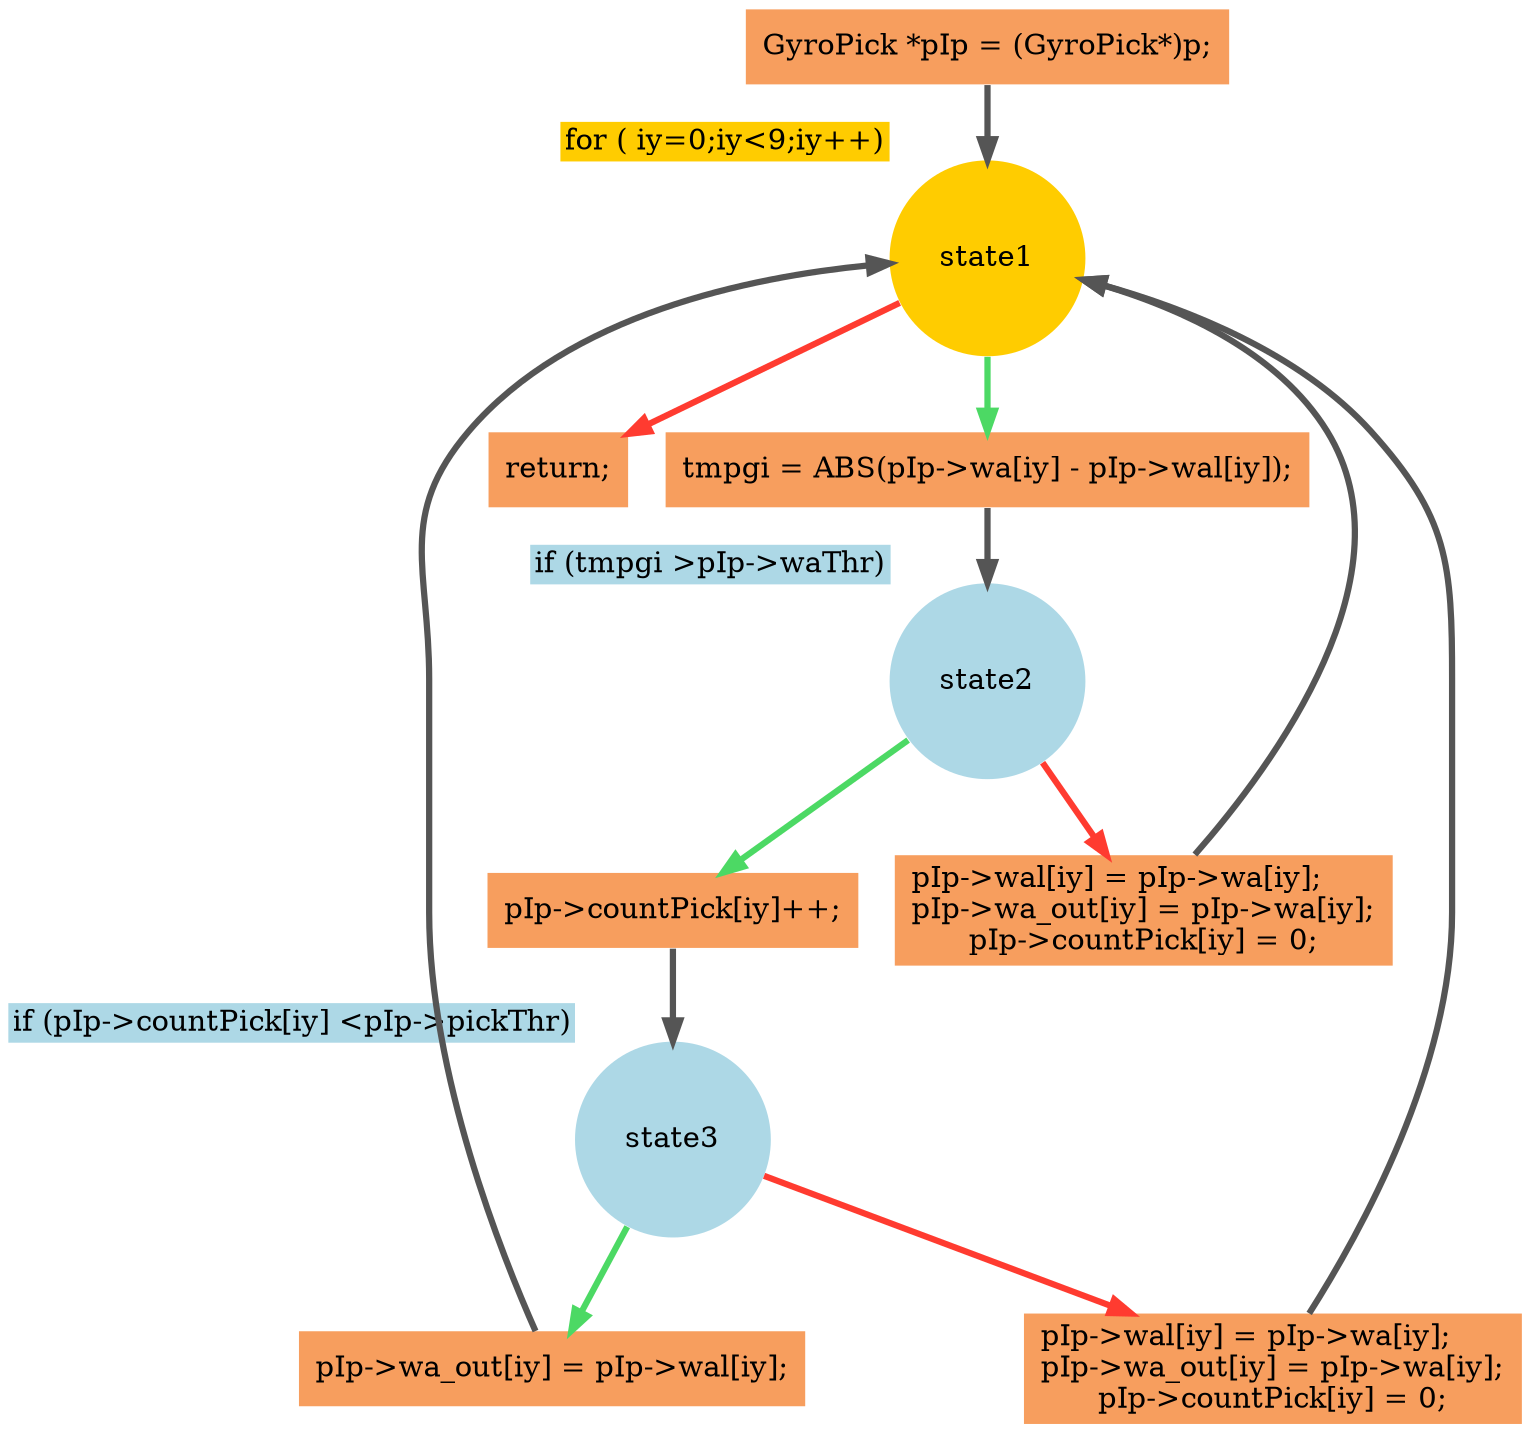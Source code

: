 digraph "FSM for 'GyroPickFun' function" {
Node0xa5f0b0 [shape=record, color=transparent, style=filled, fillcolor="#F79e5e", label="{GyroPick *pIp = (GyroPick*)p;}"];
Node0xa5f5d1 [shape=circle, color=transparent, style=filled, fillcolor="#FFCC00", label=state1, xlabel=<<TABLE BORDER="0" CELLBORDER="0" CELLSPACING="0"><TR><TD BGCOLOR="#FFCC00" ALIGN="center">for ( iy=0;iy&lt;9;iy++)</TD></TR></TABLE>>, fixedsize=true, width=1.3, height=1.3];
Node0xa5f280 [shape=record, color=transparent, style=filled, fillcolor="#F79e5e", label="{tmpgi = ABS(pIp-&gt;wa[iy] - pIp-&gt;wal[iy]);}"];
Node0xa5f281 [shape=circle, color=transparent, style=filled, fillcolor="#ADD8E6", label=state2, xlabel=<<TABLE BORDER="0" CELLBORDER="0" CELLSPACING="0"><TR><TD BGCOLOR="#ADD8E6" ALIGN="center">if (tmpgi &gt;pIp-&gt;waThr)</TD></TR></TABLE>>, fixedsize=true, width=1.3, height=1.3];
Node0xa60830 [shape=record, color=transparent, style=filled, fillcolor="#F79e5e", label="{pIp-&gt;countPick[iy]++;}"];
Node0xa60831 [shape=circle, color=transparent, style=filled, fillcolor="#ADD8E6", label=state3, xlabel=<<TABLE BORDER="0" CELLBORDER="0" CELLSPACING="0"><TR><TD BGCOLOR="#ADD8E6" ALIGN="center">if (pIp-&gt;countPick[iy] &lt;pIp-&gt;pickThr)</TD></TR></TABLE>>, fixedsize=true, width=1.3, height=1.3];
Node0xa61500 [shape=record, color=transparent, style=filled, fillcolor="#F79e5e", label="{pIp-&gt;wa_out[iy] = pIp-&gt;wal[iy];}"];
Node0xa61550 [shape=record, color=transparent, style=filled, fillcolor="#F79e5e", label="{pIp-&gt;wal[iy] = pIp-&gt;wa[iy];\lpIp-&gt;wa_out[iy] = pIp-&gt;wa[iy];\lpIp-&gt;countPick[iy] = 0;}"];
Node0xa60880 [shape=record, color=transparent, style=filled, fillcolor="#F79e5e", label="{pIp-&gt;wal[iy] = pIp-&gt;wa[iy];\lpIp-&gt;wa_out[iy] = pIp-&gt;wa[iy];\lpIp-&gt;countPick[iy] = 0;}"];
Node0xa5f8c0 [shape=record, color=transparent, style=filled, fillcolor="#F79e5e", label="{return;}"];
Node0xa5f0b0 -> Node0xa5f5d1 [penwidth=3, color="#555555"];
Node0xa5f280 -> Node0xa5f281 [penwidth=3, color="#555555"];
Node0xa60830 -> Node0xa60831 [penwidth=3, color="#555555"];
Node0xa61500 -> Node0xa5f5d1 [penwidth=3, color="#555555"];
Node0xa61550 -> Node0xa5f5d1 [penwidth=3, color="#555555"];
Node0xa60880 -> Node0xa5f5d1 [penwidth=3, color="#555555"];
Node0xa5f5d1 -> Node0xa5f280 [color="#4CD964", penwidth=3];
Node0xa5f5d1 -> Node0xa5f8c0 [color="#FF3B30", penwidth=3];
Node0xa5f281 -> Node0xa60830 [color="#4CD964", penwidth=3];
Node0xa5f281 -> Node0xa60880 [color="#FF3B30", penwidth=3];
Node0xa60831 -> Node0xa61500 [color="#4CD964", penwidth=3];
Node0xa60831 -> Node0xa61550 [color="#FF3B30", penwidth=3];
}
